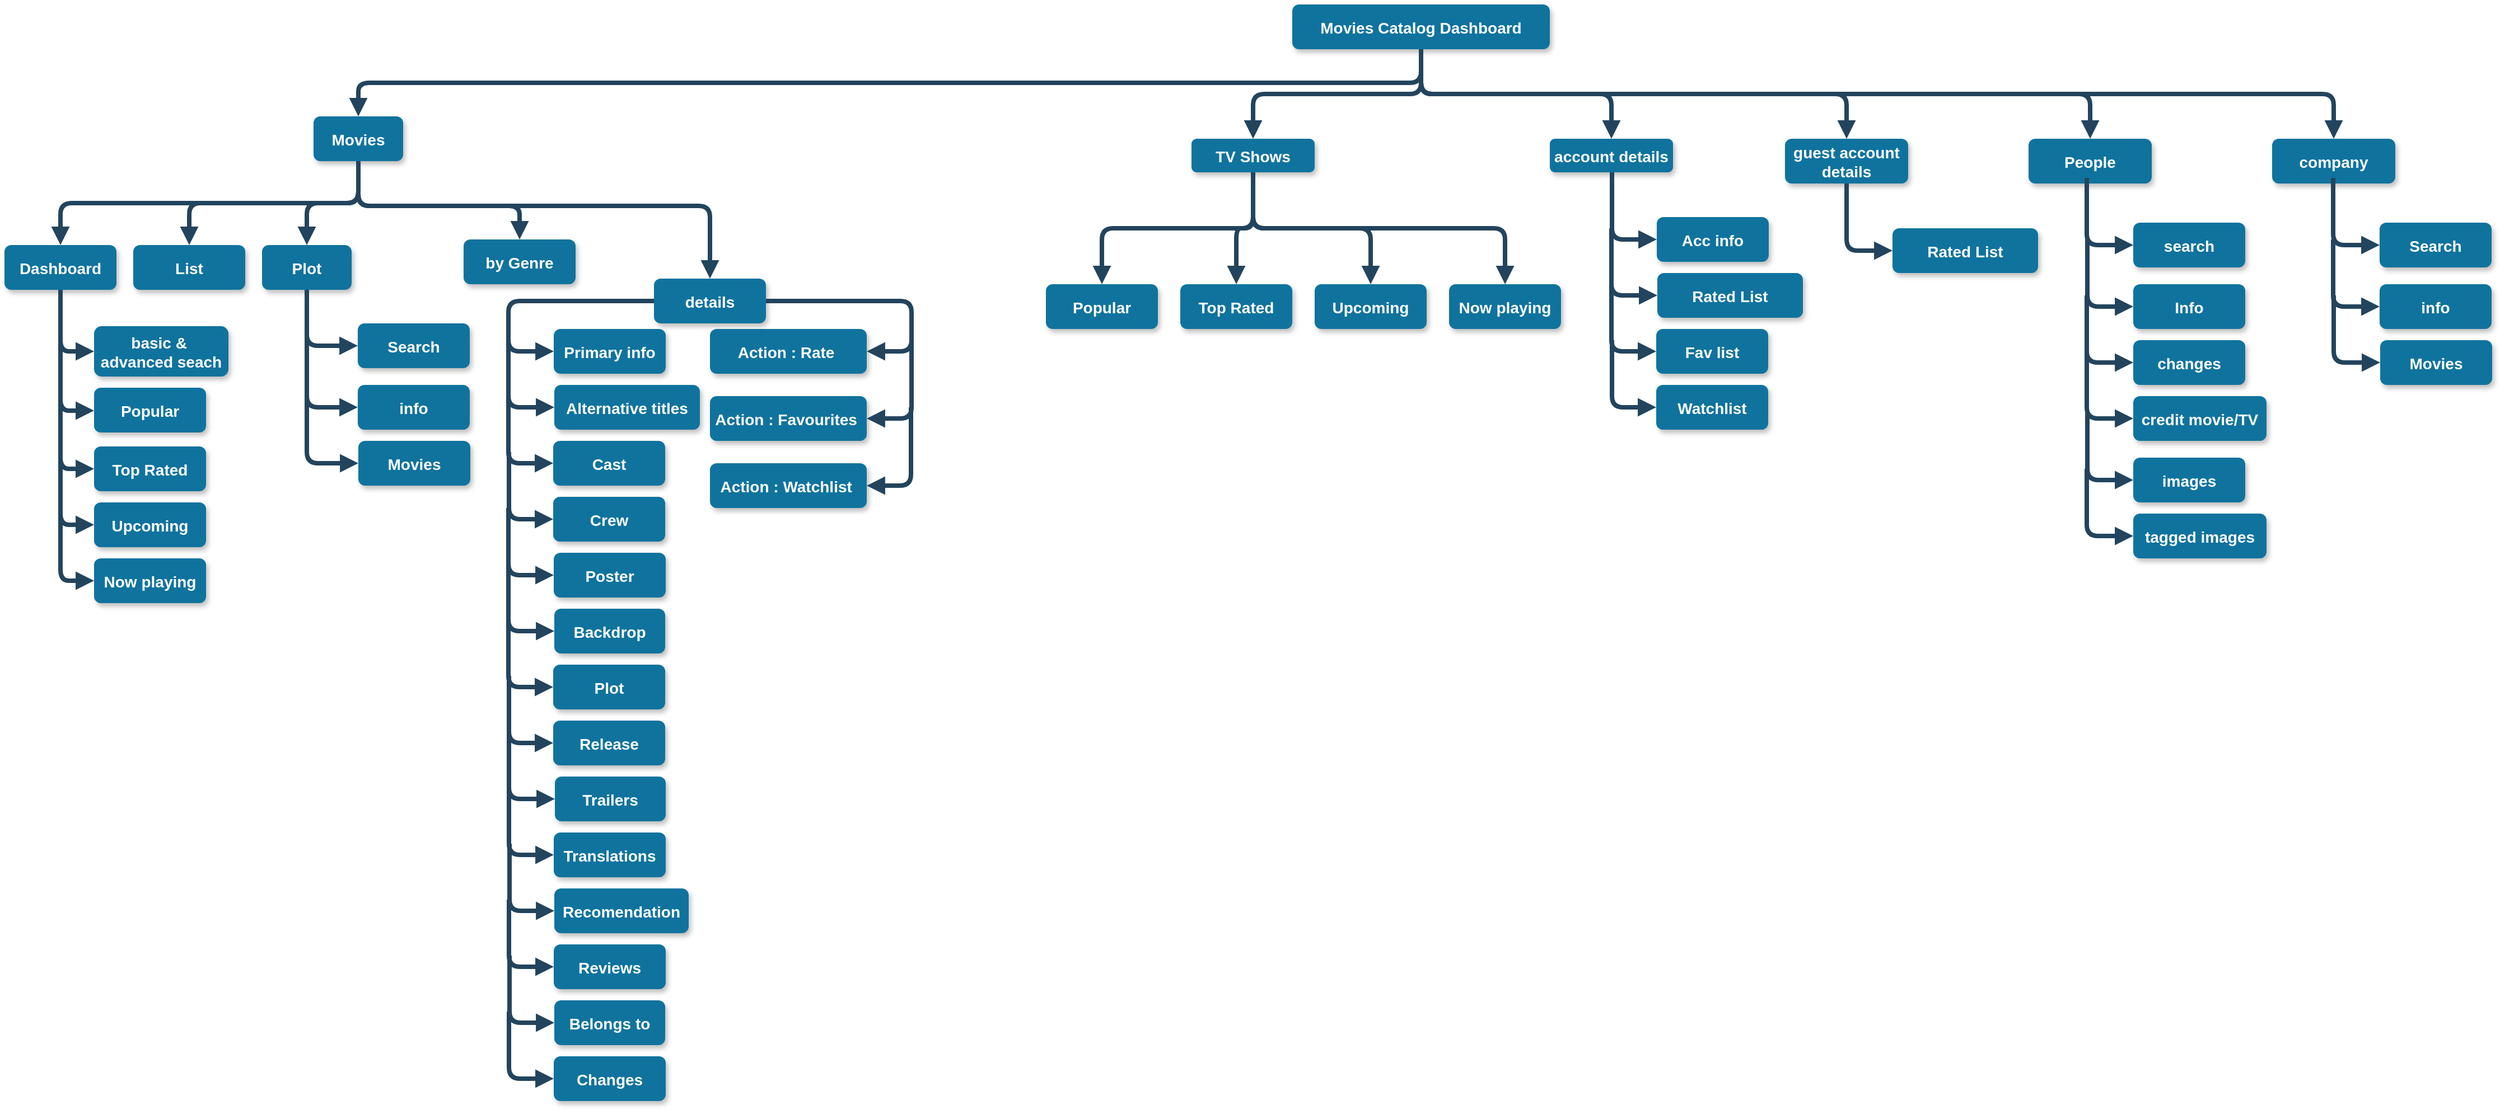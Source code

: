 <mxfile version="12.2.7" type="github" pages="2">
  <diagram name="Pages" id="97916047-d0de-89f5-080d-49f4d83e522f">
    <mxGraphModel dx="1422" dy="794" grid="1" gridSize="10" guides="1" tooltips="1" connect="1" arrows="1" fold="1" page="1" pageScale="1.5" pageWidth="1169" pageHeight="827" background="#ffffff" math="0" shadow="0">
      <root>
        <mxCell id="0"/>
        <mxCell id="1" parent="0"/>
        <mxCell id="3" value="Movies Catalog Dashboard" style="rounded=1;fillColor=#10739E;strokeColor=none;shadow=1;gradientColor=none;fontStyle=1;fontColor=#FFFFFF;fontSize=14;" parent="1" vertex="1">
          <mxGeometry x="1160" y="30" width="230" height="40" as="geometry"/>
        </mxCell>
        <mxCell id="5" value="Movies" style="rounded=1;fillColor=#10739E;strokeColor=none;shadow=1;gradientColor=none;fontStyle=1;fontColor=#FFFFFF;fontSize=14;" parent="1" vertex="1">
          <mxGeometry x="286" y="130" width="80" height="40" as="geometry"/>
        </mxCell>
        <mxCell id="6" value="TV Shows" style="rounded=1;fillColor=#10739E;strokeColor=none;shadow=1;gradientColor=none;fontStyle=1;fontColor=#FFFFFF;fontSize=14;" parent="1" vertex="1">
          <mxGeometry x="1070" y="150" width="110" height="30" as="geometry"/>
        </mxCell>
        <mxCell id="30" value="" style="edgeStyle=elbowEdgeStyle;elbow=vertical;strokeWidth=4;endArrow=block;endFill=1;fontStyle=1;strokeColor=#23445D;" parent="1" source="3" target="5" edge="1">
          <mxGeometry x="-120" y="-150" width="100" height="100" as="geometry">
            <mxPoint x="-120" y="-50" as="sourcePoint"/>
            <mxPoint x="-20" y="-150" as="targetPoint"/>
          </mxGeometry>
        </mxCell>
        <mxCell id="32" value="" style="edgeStyle=elbowEdgeStyle;elbow=vertical;strokeWidth=4;endArrow=block;endFill=1;fontStyle=1;strokeColor=#23445D;" parent="1" source="3" target="6" edge="1">
          <mxGeometry x="-120" y="-150" width="100" height="100" as="geometry">
            <mxPoint x="-120" y="-50" as="sourcePoint"/>
            <mxPoint x="-20" y="-150" as="targetPoint"/>
          </mxGeometry>
        </mxCell>
        <mxCell id="SsrRWHOmjgpbR-FZrtBy-55" value="Dashboard" style="rounded=1;fillColor=#10739E;strokeColor=none;shadow=1;gradientColor=none;fontStyle=1;fontColor=#FFFFFF;fontSize=14;" parent="1" vertex="1">
          <mxGeometry x="10" y="245" width="100" height="40" as="geometry"/>
        </mxCell>
        <mxCell id="SsrRWHOmjgpbR-FZrtBy-58" value="" style="edgeStyle=elbowEdgeStyle;elbow=vertical;strokeWidth=4;endArrow=block;endFill=1;fontStyle=1;strokeColor=#23445D;exitX=0.5;exitY=1;exitDx=0;exitDy=0;entryX=0.5;entryY=0;entryDx=0;entryDy=0;" parent="1" source="5" target="SsrRWHOmjgpbR-FZrtBy-55" edge="1">
          <mxGeometry x="-110" y="-140" width="100" height="100" as="geometry">
            <mxPoint x="640" y="100" as="sourcePoint"/>
            <mxPoint x="240" y="160" as="targetPoint"/>
          </mxGeometry>
        </mxCell>
        <mxCell id="SsrRWHOmjgpbR-FZrtBy-59" value="Popular" style="rounded=1;fillColor=#10739E;strokeColor=none;shadow=1;gradientColor=none;fontStyle=1;fontColor=#FFFFFF;fontSize=14;" parent="1" vertex="1">
          <mxGeometry x="90" y="372.5" width="100" height="40" as="geometry"/>
        </mxCell>
        <mxCell id="SsrRWHOmjgpbR-FZrtBy-60" value="Top Rated" style="rounded=1;fillColor=#10739E;strokeColor=none;shadow=1;gradientColor=none;fontStyle=1;fontColor=#FFFFFF;fontSize=14;" parent="1" vertex="1">
          <mxGeometry x="90" y="425" width="100" height="40" as="geometry"/>
        </mxCell>
        <mxCell id="SsrRWHOmjgpbR-FZrtBy-61" value="Upcoming" style="rounded=1;fillColor=#10739E;strokeColor=none;shadow=1;gradientColor=none;fontStyle=1;fontColor=#FFFFFF;fontSize=14;" parent="1" vertex="1">
          <mxGeometry x="90" y="475" width="100" height="40" as="geometry"/>
        </mxCell>
        <mxCell id="SsrRWHOmjgpbR-FZrtBy-62" value="Now playing" style="rounded=1;fillColor=#10739E;strokeColor=none;shadow=1;gradientColor=none;fontStyle=1;fontColor=#FFFFFF;fontSize=14;" parent="1" vertex="1">
          <mxGeometry x="90" y="525" width="100" height="40" as="geometry"/>
        </mxCell>
        <mxCell id="SsrRWHOmjgpbR-FZrtBy-63" value="" style="edgeStyle=elbowEdgeStyle;elbow=vertical;strokeWidth=4;endArrow=block;endFill=1;fontStyle=1;strokeColor=#23445D;exitX=0.5;exitY=1;exitDx=0;exitDy=0;" parent="1" source="SsrRWHOmjgpbR-FZrtBy-55" target="SsrRWHOmjgpbR-FZrtBy-59" edge="1">
          <mxGeometry x="-340" y="-45" width="100" height="100" as="geometry">
            <mxPoint x="60" y="285" as="sourcePoint"/>
            <mxPoint y="335" as="targetPoint"/>
            <Array as="points">
              <mxPoint x="80" y="393"/>
              <mxPoint x="60" y="495"/>
            </Array>
          </mxGeometry>
        </mxCell>
        <mxCell id="SsrRWHOmjgpbR-FZrtBy-64" value="" style="edgeStyle=elbowEdgeStyle;elbow=vertical;strokeWidth=4;endArrow=block;endFill=1;fontStyle=1;strokeColor=#23445D;entryX=0;entryY=0.5;entryDx=0;entryDy=0;exitX=0.5;exitY=1;exitDx=0;exitDy=0;" parent="1" source="SsrRWHOmjgpbR-FZrtBy-55" target="SsrRWHOmjgpbR-FZrtBy-60" edge="1">
          <mxGeometry x="-330" y="-35" width="100" height="100" as="geometry">
            <mxPoint x="190" y="295" as="sourcePoint"/>
            <mxPoint x="10" y="345" as="targetPoint"/>
            <Array as="points">
              <mxPoint x="80" y="445"/>
              <mxPoint x="70" y="545"/>
            </Array>
          </mxGeometry>
        </mxCell>
        <mxCell id="SsrRWHOmjgpbR-FZrtBy-65" value="" style="edgeStyle=elbowEdgeStyle;elbow=vertical;strokeWidth=4;endArrow=block;endFill=1;fontStyle=1;strokeColor=#23445D;exitX=0.5;exitY=1;exitDx=0;exitDy=0;entryX=0;entryY=0.5;entryDx=0;entryDy=0;" parent="1" source="SsrRWHOmjgpbR-FZrtBy-55" target="SsrRWHOmjgpbR-FZrtBy-61" edge="1">
          <mxGeometry x="-320" y="-25" width="100" height="100" as="geometry">
            <mxPoint x="180" y="285" as="sourcePoint"/>
            <mxPoint x="130" y="345" as="targetPoint"/>
            <Array as="points">
              <mxPoint x="80" y="495"/>
              <mxPoint x="70" y="595"/>
              <mxPoint x="80" y="605"/>
            </Array>
          </mxGeometry>
        </mxCell>
        <mxCell id="SsrRWHOmjgpbR-FZrtBy-66" value="" style="edgeStyle=elbowEdgeStyle;elbow=vertical;strokeWidth=4;endArrow=block;endFill=1;fontStyle=1;strokeColor=#23445D;entryX=0;entryY=0.5;entryDx=0;entryDy=0;exitX=0.5;exitY=1;exitDx=0;exitDy=0;" parent="1" source="SsrRWHOmjgpbR-FZrtBy-55" target="SsrRWHOmjgpbR-FZrtBy-62" edge="1">
          <mxGeometry x="-310" y="-15" width="100" height="100" as="geometry">
            <mxPoint x="200" y="305" as="sourcePoint"/>
            <mxPoint x="140" y="355" as="targetPoint"/>
            <Array as="points">
              <mxPoint x="70" y="545"/>
              <mxPoint x="70" y="645"/>
              <mxPoint x="60" y="655"/>
            </Array>
          </mxGeometry>
        </mxCell>
        <mxCell id="SsrRWHOmjgpbR-FZrtBy-67" value="Popular" style="rounded=1;fillColor=#10739E;strokeColor=none;shadow=1;gradientColor=none;fontStyle=1;fontColor=#FFFFFF;fontSize=14;" parent="1" vertex="1">
          <mxGeometry x="940" y="280" width="100" height="40" as="geometry"/>
        </mxCell>
        <mxCell id="SsrRWHOmjgpbR-FZrtBy-68" value="Top Rated" style="rounded=1;fillColor=#10739E;strokeColor=none;shadow=1;gradientColor=none;fontStyle=1;fontColor=#FFFFFF;fontSize=14;" parent="1" vertex="1">
          <mxGeometry x="1060" y="280" width="100" height="40" as="geometry"/>
        </mxCell>
        <mxCell id="SsrRWHOmjgpbR-FZrtBy-69" value="Upcoming" style="rounded=1;fillColor=#10739E;strokeColor=none;shadow=1;gradientColor=none;fontStyle=1;fontColor=#FFFFFF;fontSize=14;" parent="1" vertex="1">
          <mxGeometry x="1180" y="280" width="100" height="40" as="geometry"/>
        </mxCell>
        <mxCell id="SsrRWHOmjgpbR-FZrtBy-70" value="Now playing" style="rounded=1;fillColor=#10739E;strokeColor=none;shadow=1;gradientColor=none;fontStyle=1;fontColor=#FFFFFF;fontSize=14;" parent="1" vertex="1">
          <mxGeometry x="1300" y="280" width="100" height="40" as="geometry"/>
        </mxCell>
        <mxCell id="SsrRWHOmjgpbR-FZrtBy-71" value="" style="edgeStyle=elbowEdgeStyle;elbow=vertical;strokeWidth=4;endArrow=block;endFill=1;fontStyle=1;strokeColor=#23445D;entryX=0.5;entryY=0;entryDx=0;entryDy=0;exitX=0.5;exitY=1;exitDx=0;exitDy=0;" parent="1" source="6" target="SsrRWHOmjgpbR-FZrtBy-67" edge="1">
          <mxGeometry x="650" y="-120" width="100" height="100" as="geometry">
            <mxPoint x="1170" y="210" as="sourcePoint"/>
            <mxPoint x="990" y="260" as="targetPoint"/>
          </mxGeometry>
        </mxCell>
        <mxCell id="SsrRWHOmjgpbR-FZrtBy-72" value="" style="edgeStyle=elbowEdgeStyle;elbow=vertical;strokeWidth=4;endArrow=block;endFill=1;fontStyle=1;strokeColor=#23445D;entryX=0.5;entryY=0;entryDx=0;entryDy=0;exitX=0.5;exitY=1;exitDx=0;exitDy=0;" parent="1" source="6" target="SsrRWHOmjgpbR-FZrtBy-68" edge="1">
          <mxGeometry x="660" y="-110" width="100" height="100" as="geometry">
            <mxPoint x="1170" y="210" as="sourcePoint"/>
            <mxPoint x="1000" y="270" as="targetPoint"/>
          </mxGeometry>
        </mxCell>
        <mxCell id="SsrRWHOmjgpbR-FZrtBy-73" value="" style="edgeStyle=elbowEdgeStyle;elbow=vertical;strokeWidth=4;endArrow=block;endFill=1;fontStyle=1;strokeColor=#23445D;exitX=0.5;exitY=1;exitDx=0;exitDy=0;" parent="1" source="6" target="SsrRWHOmjgpbR-FZrtBy-69" edge="1">
          <mxGeometry x="670" y="-100" width="100" height="100" as="geometry">
            <mxPoint x="1170" y="210" as="sourcePoint"/>
            <mxPoint x="1120" y="270" as="targetPoint"/>
          </mxGeometry>
        </mxCell>
        <mxCell id="SsrRWHOmjgpbR-FZrtBy-74" value="" style="edgeStyle=elbowEdgeStyle;elbow=vertical;strokeWidth=4;endArrow=block;endFill=1;fontStyle=1;strokeColor=#23445D;entryX=0.5;entryY=0;entryDx=0;entryDy=0;exitX=0.5;exitY=1;exitDx=0;exitDy=0;" parent="1" source="6" target="SsrRWHOmjgpbR-FZrtBy-70" edge="1">
          <mxGeometry x="680" y="-90" width="100" height="100" as="geometry">
            <mxPoint x="1170" y="210" as="sourcePoint"/>
            <mxPoint x="1130" y="280" as="targetPoint"/>
          </mxGeometry>
        </mxCell>
        <mxCell id="SsrRWHOmjgpbR-FZrtBy-77" value="basic &amp; &#xa;advanced seach" style="rounded=1;fillColor=#10739E;strokeColor=none;shadow=1;gradientColor=none;fontStyle=1;fontColor=#FFFFFF;fontSize=14;" parent="1" vertex="1">
          <mxGeometry x="90" y="317.5" width="120" height="45" as="geometry"/>
        </mxCell>
        <mxCell id="SsrRWHOmjgpbR-FZrtBy-78" value="" style="edgeStyle=elbowEdgeStyle;elbow=vertical;strokeWidth=4;endArrow=block;endFill=1;fontStyle=1;strokeColor=#23445D;entryX=0;entryY=0.5;entryDx=0;entryDy=0;exitX=0.5;exitY=1;exitDx=0;exitDy=0;" parent="1" source="SsrRWHOmjgpbR-FZrtBy-55" target="SsrRWHOmjgpbR-FZrtBy-77" edge="1">
          <mxGeometry x="-330" y="-35" width="100" height="100" as="geometry">
            <mxPoint x="190" y="295" as="sourcePoint"/>
            <mxPoint x="10.5" y="365" as="targetPoint"/>
            <Array as="points">
              <mxPoint x="70" y="340"/>
              <mxPoint x="70" y="438"/>
            </Array>
          </mxGeometry>
        </mxCell>
        <mxCell id="SsrRWHOmjgpbR-FZrtBy-81" value="by Genre" style="rounded=1;fillColor=#10739E;strokeColor=none;shadow=1;gradientColor=none;fontStyle=1;fontColor=#FFFFFF;fontSize=14;" parent="1" vertex="1">
          <mxGeometry x="420" y="240" width="100" height="40" as="geometry"/>
        </mxCell>
        <mxCell id="SsrRWHOmjgpbR-FZrtBy-82" value="details" style="rounded=1;fillColor=#10739E;strokeColor=none;shadow=1;gradientColor=none;fontStyle=1;fontColor=#FFFFFF;fontSize=14;" parent="1" vertex="1">
          <mxGeometry x="590" y="275" width="100" height="40" as="geometry"/>
        </mxCell>
        <mxCell id="SsrRWHOmjgpbR-FZrtBy-83" value="" style="edgeStyle=elbowEdgeStyle;elbow=vertical;strokeWidth=4;endArrow=block;endFill=1;fontStyle=1;strokeColor=#23445D;entryX=0.5;entryY=0;entryDx=0;entryDy=0;exitX=0.5;exitY=1;exitDx=0;exitDy=0;" parent="1" source="5" target="SsrRWHOmjgpbR-FZrtBy-81" edge="1">
          <mxGeometry x="-100" y="-130" width="100" height="100" as="geometry">
            <mxPoint x="330" y="170" as="sourcePoint"/>
            <mxPoint x="240.5" y="250" as="targetPoint"/>
            <Array as="points">
              <mxPoint x="350" y="210"/>
            </Array>
          </mxGeometry>
        </mxCell>
        <mxCell id="SsrRWHOmjgpbR-FZrtBy-86" value="Primary info" style="rounded=1;fillColor=#10739E;strokeColor=none;shadow=1;gradientColor=none;fontStyle=1;fontColor=#FFFFFF;fontSize=14;" parent="1" vertex="1">
          <mxGeometry x="500.5" y="320" width="100" height="40" as="geometry"/>
        </mxCell>
        <mxCell id="SsrRWHOmjgpbR-FZrtBy-87" value="" style="edgeStyle=elbowEdgeStyle;elbow=vertical;strokeWidth=4;endArrow=block;endFill=1;fontStyle=1;strokeColor=#23445D;entryX=0;entryY=0.5;entryDx=0;entryDy=0;exitX=0;exitY=0.5;exitDx=0;exitDy=0;" parent="1" source="SsrRWHOmjgpbR-FZrtBy-82" target="SsrRWHOmjgpbR-FZrtBy-86" edge="1">
          <mxGeometry x="-80" y="-110" width="100" height="100" as="geometry">
            <mxPoint x="450" y="280" as="sourcePoint"/>
            <mxPoint x="470.5" y="250" as="targetPoint"/>
            <Array as="points">
              <mxPoint x="460" y="300"/>
              <mxPoint x="480" y="340"/>
            </Array>
          </mxGeometry>
        </mxCell>
        <mxCell id="SsrRWHOmjgpbR-FZrtBy-88" value="Alternative titles" style="rounded=1;fillColor=#10739E;strokeColor=none;shadow=1;gradientColor=none;fontStyle=1;fontColor=#FFFFFF;fontSize=14;" parent="1" vertex="1">
          <mxGeometry x="501" y="370" width="130" height="40" as="geometry"/>
        </mxCell>
        <mxCell id="SsrRWHOmjgpbR-FZrtBy-89" value="" style="edgeStyle=elbowEdgeStyle;elbow=vertical;strokeWidth=4;endArrow=block;endFill=1;fontStyle=1;strokeColor=#23445D;entryX=0;entryY=0.5;entryDx=0;entryDy=0;" parent="1" target="SsrRWHOmjgpbR-FZrtBy-88" edge="1">
          <mxGeometry x="-80.5" y="-60" width="100" height="100" as="geometry">
            <mxPoint x="460" y="330" as="sourcePoint"/>
            <mxPoint x="470" y="300" as="targetPoint"/>
            <Array as="points">
              <mxPoint x="479.5" y="390"/>
            </Array>
          </mxGeometry>
        </mxCell>
        <mxCell id="SsrRWHOmjgpbR-FZrtBy-90" value="Cast" style="rounded=1;fillColor=#10739E;strokeColor=none;shadow=1;gradientColor=none;fontStyle=1;fontColor=#FFFFFF;fontSize=14;" parent="1" vertex="1">
          <mxGeometry x="500" y="420" width="100" height="40" as="geometry"/>
        </mxCell>
        <mxCell id="SsrRWHOmjgpbR-FZrtBy-91" value="" style="edgeStyle=elbowEdgeStyle;elbow=vertical;strokeWidth=4;endArrow=block;endFill=1;fontStyle=1;strokeColor=#23445D;entryX=0;entryY=0.5;entryDx=0;entryDy=0;exitX=0.5;exitY=1;exitDx=0;exitDy=0;" parent="1" target="SsrRWHOmjgpbR-FZrtBy-90" edge="1">
          <mxGeometry x="-80.5" y="-10" width="100" height="100" as="geometry">
            <mxPoint x="460" y="380" as="sourcePoint"/>
            <mxPoint x="470" y="350" as="targetPoint"/>
            <Array as="points">
              <mxPoint x="479.5" y="440"/>
            </Array>
          </mxGeometry>
        </mxCell>
        <mxCell id="SsrRWHOmjgpbR-FZrtBy-92" value="Crew" style="rounded=1;fillColor=#10739E;strokeColor=none;shadow=1;gradientColor=none;fontStyle=1;fontColor=#FFFFFF;fontSize=14;" parent="1" vertex="1">
          <mxGeometry x="500" y="470" width="100" height="40" as="geometry"/>
        </mxCell>
        <mxCell id="SsrRWHOmjgpbR-FZrtBy-93" value="" style="edgeStyle=elbowEdgeStyle;elbow=vertical;strokeWidth=4;endArrow=block;endFill=1;fontStyle=1;strokeColor=#23445D;entryX=0;entryY=0.5;entryDx=0;entryDy=0;exitX=0.5;exitY=1;exitDx=0;exitDy=0;" parent="1" target="SsrRWHOmjgpbR-FZrtBy-92" edge="1">
          <mxGeometry x="-80" y="40" width="100" height="100" as="geometry">
            <mxPoint x="460.5" y="430" as="sourcePoint"/>
            <mxPoint x="510" y="490" as="targetPoint"/>
            <Array as="points">
              <mxPoint x="480" y="490"/>
            </Array>
          </mxGeometry>
        </mxCell>
        <mxCell id="SsrRWHOmjgpbR-FZrtBy-96" value="Poster" style="rounded=1;fillColor=#10739E;strokeColor=none;shadow=1;gradientColor=none;fontStyle=1;fontColor=#FFFFFF;fontSize=14;" parent="1" vertex="1">
          <mxGeometry x="500.5" y="520" width="100" height="40" as="geometry"/>
        </mxCell>
        <mxCell id="SsrRWHOmjgpbR-FZrtBy-97" value="Backdrop" style="rounded=1;fillColor=#10739E;strokeColor=none;shadow=1;gradientColor=none;fontStyle=1;fontColor=#FFFFFF;fontSize=14;" parent="1" vertex="1">
          <mxGeometry x="501" y="570" width="99" height="40" as="geometry"/>
        </mxCell>
        <mxCell id="SsrRWHOmjgpbR-FZrtBy-98" value="" style="edgeStyle=elbowEdgeStyle;elbow=vertical;strokeWidth=4;endArrow=block;endFill=1;fontStyle=1;strokeColor=#23445D;entryX=0;entryY=0.5;entryDx=0;entryDy=0;exitX=0.5;exitY=1;exitDx=0;exitDy=0;" parent="1" target="SsrRWHOmjgpbR-FZrtBy-97" edge="1">
          <mxGeometry x="-80.5" y="140" width="100" height="100" as="geometry">
            <mxPoint x="460" y="530" as="sourcePoint"/>
            <mxPoint x="470" y="500" as="targetPoint"/>
            <Array as="points">
              <mxPoint x="479.5" y="590"/>
            </Array>
          </mxGeometry>
        </mxCell>
        <mxCell id="SsrRWHOmjgpbR-FZrtBy-99" value="Plot" style="rounded=1;fillColor=#10739E;strokeColor=none;shadow=1;gradientColor=none;fontStyle=1;fontColor=#FFFFFF;fontSize=14;" parent="1" vertex="1">
          <mxGeometry x="500" y="620" width="100" height="40" as="geometry"/>
        </mxCell>
        <mxCell id="SsrRWHOmjgpbR-FZrtBy-100" value="" style="edgeStyle=elbowEdgeStyle;elbow=vertical;strokeWidth=4;endArrow=block;endFill=1;fontStyle=1;strokeColor=#23445D;entryX=0;entryY=0.5;entryDx=0;entryDy=0;exitX=0.5;exitY=1;exitDx=0;exitDy=0;" parent="1" target="SsrRWHOmjgpbR-FZrtBy-99" edge="1">
          <mxGeometry x="-80.5" y="190" width="100" height="100" as="geometry">
            <mxPoint x="460" y="580" as="sourcePoint"/>
            <mxPoint x="470" y="550" as="targetPoint"/>
            <Array as="points">
              <mxPoint x="479.5" y="640"/>
            </Array>
          </mxGeometry>
        </mxCell>
        <mxCell id="SsrRWHOmjgpbR-FZrtBy-101" value="Release" style="rounded=1;fillColor=#10739E;strokeColor=none;shadow=1;gradientColor=none;fontStyle=1;fontColor=#FFFFFF;fontSize=14;" parent="1" vertex="1">
          <mxGeometry x="500" y="670" width="100" height="40" as="geometry"/>
        </mxCell>
        <mxCell id="SsrRWHOmjgpbR-FZrtBy-102" value="" style="edgeStyle=elbowEdgeStyle;elbow=vertical;strokeWidth=4;endArrow=block;endFill=1;fontStyle=1;strokeColor=#23445D;entryX=0;entryY=0.5;entryDx=0;entryDy=0;exitX=0.5;exitY=1;exitDx=0;exitDy=0;" parent="1" target="SsrRWHOmjgpbR-FZrtBy-101" edge="1">
          <mxGeometry x="-80" y="240" width="100" height="100" as="geometry">
            <mxPoint x="460.5" y="630" as="sourcePoint"/>
            <mxPoint x="510" y="690" as="targetPoint"/>
            <Array as="points">
              <mxPoint x="480" y="690"/>
            </Array>
          </mxGeometry>
        </mxCell>
        <mxCell id="SsrRWHOmjgpbR-FZrtBy-103" value="" style="edgeStyle=elbowEdgeStyle;elbow=vertical;strokeWidth=4;endArrow=block;endFill=1;fontStyle=1;strokeColor=#23445D;entryX=0;entryY=0.5;entryDx=0;entryDy=0;" parent="1" target="SsrRWHOmjgpbR-FZrtBy-96" edge="1">
          <mxGeometry x="-70.5" y="150" width="100" height="100" as="geometry">
            <mxPoint x="460" y="480" as="sourcePoint"/>
            <mxPoint x="511.5" y="600" as="targetPoint"/>
            <Array as="points">
              <mxPoint x="470" y="540"/>
              <mxPoint x="489.5" y="600"/>
            </Array>
          </mxGeometry>
        </mxCell>
        <mxCell id="SsrRWHOmjgpbR-FZrtBy-104" value="Trailers" style="rounded=1;fillColor=#10739E;strokeColor=none;shadow=1;gradientColor=none;fontStyle=1;fontColor=#FFFFFF;fontSize=14;" parent="1" vertex="1">
          <mxGeometry x="501.5" y="720" width="99" height="40" as="geometry"/>
        </mxCell>
        <mxCell id="SsrRWHOmjgpbR-FZrtBy-105" value="" style="edgeStyle=elbowEdgeStyle;elbow=vertical;strokeWidth=4;endArrow=block;endFill=1;fontStyle=1;strokeColor=#23445D;entryX=0;entryY=0.5;entryDx=0;entryDy=0;exitX=0.5;exitY=1;exitDx=0;exitDy=0;" parent="1" target="SsrRWHOmjgpbR-FZrtBy-104" edge="1">
          <mxGeometry x="-80" y="290" width="100" height="100" as="geometry">
            <mxPoint x="460.5" y="680" as="sourcePoint"/>
            <mxPoint x="470.5" y="650" as="targetPoint"/>
            <Array as="points">
              <mxPoint x="480" y="740"/>
            </Array>
          </mxGeometry>
        </mxCell>
        <mxCell id="SsrRWHOmjgpbR-FZrtBy-106" value="Translations" style="rounded=1;fillColor=#10739E;strokeColor=none;shadow=1;gradientColor=none;fontStyle=1;fontColor=#FFFFFF;fontSize=14;" parent="1" vertex="1">
          <mxGeometry x="500.5" y="770" width="100" height="40" as="geometry"/>
        </mxCell>
        <mxCell id="SsrRWHOmjgpbR-FZrtBy-107" value="" style="edgeStyle=elbowEdgeStyle;elbow=vertical;strokeWidth=4;endArrow=block;endFill=1;fontStyle=1;strokeColor=#23445D;entryX=0;entryY=0.5;entryDx=0;entryDy=0;exitX=0.5;exitY=1;exitDx=0;exitDy=0;" parent="1" target="SsrRWHOmjgpbR-FZrtBy-106" edge="1">
          <mxGeometry x="-80" y="340" width="100" height="100" as="geometry">
            <mxPoint x="460.5" y="730" as="sourcePoint"/>
            <mxPoint x="470.5" y="700" as="targetPoint"/>
            <Array as="points">
              <mxPoint x="480" y="790"/>
            </Array>
          </mxGeometry>
        </mxCell>
        <mxCell id="SsrRWHOmjgpbR-FZrtBy-108" value="Recomendation" style="rounded=1;fillColor=#10739E;strokeColor=none;shadow=1;gradientColor=none;fontStyle=1;fontColor=#FFFFFF;fontSize=14;" parent="1" vertex="1">
          <mxGeometry x="501" y="820" width="120" height="40" as="geometry"/>
        </mxCell>
        <mxCell id="SsrRWHOmjgpbR-FZrtBy-109" value="" style="edgeStyle=elbowEdgeStyle;elbow=vertical;strokeWidth=4;endArrow=block;endFill=1;fontStyle=1;strokeColor=#23445D;entryX=0;entryY=0.5;entryDx=0;entryDy=0;exitX=0.5;exitY=1;exitDx=0;exitDy=0;" parent="1" target="SsrRWHOmjgpbR-FZrtBy-108" edge="1">
          <mxGeometry x="-79.5" y="390" width="100" height="100" as="geometry">
            <mxPoint x="461" y="780" as="sourcePoint"/>
            <mxPoint x="510.5" y="840" as="targetPoint"/>
            <Array as="points">
              <mxPoint x="480.5" y="840"/>
            </Array>
          </mxGeometry>
        </mxCell>
        <mxCell id="SsrRWHOmjgpbR-FZrtBy-110" value="Reviews" style="rounded=1;fillColor=#10739E;strokeColor=none;shadow=1;gradientColor=none;fontStyle=1;fontColor=#FFFFFF;fontSize=14;" parent="1" vertex="1">
          <mxGeometry x="500.5" y="870" width="100" height="40" as="geometry"/>
        </mxCell>
        <mxCell id="SsrRWHOmjgpbR-FZrtBy-111" value="" style="edgeStyle=elbowEdgeStyle;elbow=vertical;strokeWidth=4;endArrow=block;endFill=1;fontStyle=1;strokeColor=#23445D;entryX=0;entryY=0.5;entryDx=0;entryDy=0;exitX=0.5;exitY=1;exitDx=0;exitDy=0;" parent="1" target="SsrRWHOmjgpbR-FZrtBy-110" edge="1">
          <mxGeometry x="-80" y="440" width="100" height="100" as="geometry">
            <mxPoint x="460.5" y="830" as="sourcePoint"/>
            <mxPoint x="470.5" y="800" as="targetPoint"/>
            <Array as="points">
              <mxPoint x="480" y="890"/>
            </Array>
          </mxGeometry>
        </mxCell>
        <mxCell id="SsrRWHOmjgpbR-FZrtBy-112" value="Belongs to" style="rounded=1;fillColor=#10739E;strokeColor=none;shadow=1;gradientColor=none;fontStyle=1;fontColor=#FFFFFF;fontSize=14;" parent="1" vertex="1">
          <mxGeometry x="501" y="920" width="99" height="40" as="geometry"/>
        </mxCell>
        <mxCell id="SsrRWHOmjgpbR-FZrtBy-113" value="" style="edgeStyle=elbowEdgeStyle;elbow=vertical;strokeWidth=4;endArrow=block;endFill=1;fontStyle=1;strokeColor=#23445D;entryX=0;entryY=0.5;entryDx=0;entryDy=0;exitX=0.5;exitY=1;exitDx=0;exitDy=0;" parent="1" target="SsrRWHOmjgpbR-FZrtBy-112" edge="1">
          <mxGeometry x="-79.5" y="490" width="100" height="100" as="geometry">
            <mxPoint x="461" y="880" as="sourcePoint"/>
            <mxPoint x="510.5" y="940" as="targetPoint"/>
            <Array as="points">
              <mxPoint x="480.5" y="940"/>
            </Array>
          </mxGeometry>
        </mxCell>
        <mxCell id="SsrRWHOmjgpbR-FZrtBy-114" value="Changes" style="rounded=1;fillColor=#10739E;strokeColor=none;shadow=1;gradientColor=none;fontStyle=1;fontColor=#FFFFFF;fontSize=14;" parent="1" vertex="1">
          <mxGeometry x="500.5" y="970" width="100" height="40" as="geometry"/>
        </mxCell>
        <mxCell id="SsrRWHOmjgpbR-FZrtBy-115" value="" style="edgeStyle=elbowEdgeStyle;elbow=vertical;strokeWidth=4;endArrow=block;endFill=1;fontStyle=1;strokeColor=#23445D;entryX=0;entryY=0.5;entryDx=0;entryDy=0;exitX=0.5;exitY=1;exitDx=0;exitDy=0;" parent="1" target="SsrRWHOmjgpbR-FZrtBy-114" edge="1">
          <mxGeometry x="-80" y="540" width="100" height="100" as="geometry">
            <mxPoint x="460.5" y="930" as="sourcePoint"/>
            <mxPoint x="470.5" y="900" as="targetPoint"/>
            <Array as="points">
              <mxPoint x="480" y="990"/>
            </Array>
          </mxGeometry>
        </mxCell>
        <mxCell id="SsrRWHOmjgpbR-FZrtBy-118" value="Action : Rate " style="rounded=1;fillColor=#10739E;strokeColor=none;shadow=1;gradientColor=none;fontStyle=1;fontColor=#FFFFFF;fontSize=14;" parent="1" vertex="1">
          <mxGeometry x="640" y="320" width="140" height="40" as="geometry"/>
        </mxCell>
        <mxCell id="SsrRWHOmjgpbR-FZrtBy-119" value="" style="edgeStyle=elbowEdgeStyle;elbow=vertical;strokeWidth=4;endArrow=block;endFill=1;fontStyle=1;strokeColor=#23445D;entryX=1;entryY=0.5;entryDx=0;entryDy=0;exitX=1;exitY=0.5;exitDx=0;exitDy=0;" parent="1" source="SsrRWHOmjgpbR-FZrtBy-82" target="SsrRWHOmjgpbR-FZrtBy-118" edge="1">
          <mxGeometry x="-70" y="-100" width="100" height="100" as="geometry">
            <mxPoint x="470.5" y="290" as="sourcePoint"/>
            <mxPoint x="510.5" y="350" as="targetPoint"/>
            <Array as="points">
              <mxPoint x="820" y="310"/>
              <mxPoint x="780" y="350"/>
              <mxPoint x="760" y="320"/>
              <mxPoint x="630" y="300"/>
              <mxPoint x="570" y="290"/>
              <mxPoint x="770" y="310"/>
              <mxPoint x="620" y="300"/>
              <mxPoint x="490" y="350"/>
            </Array>
          </mxGeometry>
        </mxCell>
        <mxCell id="SsrRWHOmjgpbR-FZrtBy-120" value="Action : Favourites " style="rounded=1;fillColor=#10739E;strokeColor=none;shadow=1;gradientColor=none;fontStyle=1;fontColor=#FFFFFF;fontSize=14;" parent="1" vertex="1">
          <mxGeometry x="640" y="380" width="140" height="40" as="geometry"/>
        </mxCell>
        <mxCell id="SsrRWHOmjgpbR-FZrtBy-121" value="Action : Watchlist " style="rounded=1;fillColor=#10739E;strokeColor=none;shadow=1;gradientColor=none;fontStyle=1;fontColor=#FFFFFF;fontSize=14;" parent="1" vertex="1">
          <mxGeometry x="640" y="440" width="140" height="40" as="geometry"/>
        </mxCell>
        <mxCell id="SsrRWHOmjgpbR-FZrtBy-122" value="" style="edgeStyle=elbowEdgeStyle;elbow=vertical;strokeWidth=4;endArrow=block;endFill=1;fontStyle=1;strokeColor=#23445D;entryX=1;entryY=0.5;entryDx=0;entryDy=0;exitX=0.5;exitY=1;exitDx=0;exitDy=0;" parent="1" target="SsrRWHOmjgpbR-FZrtBy-120" edge="1">
          <mxGeometry x="279.5" y="-60" width="100" height="100" as="geometry">
            <mxPoint x="820" y="330" as="sourcePoint"/>
            <mxPoint x="860" y="390" as="targetPoint"/>
            <Array as="points">
              <mxPoint x="820" y="400"/>
              <mxPoint x="839.5" y="390"/>
            </Array>
          </mxGeometry>
        </mxCell>
        <mxCell id="SsrRWHOmjgpbR-FZrtBy-123" value="" style="edgeStyle=elbowEdgeStyle;elbow=vertical;strokeWidth=4;endArrow=block;endFill=1;fontStyle=1;strokeColor=#23445D;entryX=1;entryY=0.5;entryDx=0;entryDy=0;exitX=0.5;exitY=1;exitDx=0;exitDy=0;" parent="1" edge="1">
          <mxGeometry x="279" width="100" height="100" as="geometry">
            <mxPoint x="819.5" y="390" as="sourcePoint"/>
            <mxPoint x="780" y="460" as="targetPoint"/>
            <Array as="points">
              <mxPoint x="819.5" y="460"/>
              <mxPoint x="839" y="450"/>
            </Array>
          </mxGeometry>
        </mxCell>
        <mxCell id="SsrRWHOmjgpbR-FZrtBy-124" value="account details" style="rounded=1;fillColor=#10739E;strokeColor=none;shadow=1;gradientColor=none;fontStyle=1;fontColor=#FFFFFF;fontSize=14;" parent="1" vertex="1">
          <mxGeometry x="1390" y="150" width="110" height="30" as="geometry"/>
        </mxCell>
        <mxCell id="SsrRWHOmjgpbR-FZrtBy-125" value="" style="edgeStyle=elbowEdgeStyle;elbow=vertical;strokeWidth=4;endArrow=block;endFill=1;fontStyle=1;strokeColor=#23445D;entryX=0.5;entryY=0;entryDx=0;entryDy=0;exitX=0.5;exitY=1;exitDx=0;exitDy=0;" parent="1" source="3" target="SsrRWHOmjgpbR-FZrtBy-124" edge="1">
          <mxGeometry x="-110" y="-140" width="100" height="100" as="geometry">
            <mxPoint x="645" y="80" as="sourcePoint"/>
            <mxPoint x="1135" y="160" as="targetPoint"/>
          </mxGeometry>
        </mxCell>
        <mxCell id="SsrRWHOmjgpbR-FZrtBy-126" value="guest account &#xa;details" style="rounded=1;fillColor=#10739E;strokeColor=none;shadow=1;gradientColor=none;fontStyle=1;fontColor=#FFFFFF;fontSize=14;" parent="1" vertex="1">
          <mxGeometry x="1600" y="150" width="110" height="40" as="geometry"/>
        </mxCell>
        <mxCell id="SsrRWHOmjgpbR-FZrtBy-127" value="" style="edgeStyle=elbowEdgeStyle;elbow=vertical;strokeWidth=4;endArrow=block;endFill=1;fontStyle=1;strokeColor=#23445D;entryX=0.5;entryY=0;entryDx=0;entryDy=0;exitX=0.5;exitY=1;exitDx=0;exitDy=0;" parent="1" source="3" target="SsrRWHOmjgpbR-FZrtBy-126" edge="1">
          <mxGeometry x="34.5" y="-140" width="100" height="100" as="geometry">
            <mxPoint x="780" y="70" as="sourcePoint"/>
            <mxPoint x="1279.5" y="160" as="targetPoint"/>
          </mxGeometry>
        </mxCell>
        <mxCell id="SsrRWHOmjgpbR-FZrtBy-128" value="Acc info" style="rounded=1;fillColor=#10739E;strokeColor=none;shadow=1;gradientColor=none;fontStyle=1;fontColor=#FFFFFF;fontSize=14;" parent="1" vertex="1">
          <mxGeometry x="1485.5" y="220" width="100" height="40" as="geometry"/>
        </mxCell>
        <mxCell id="SsrRWHOmjgpbR-FZrtBy-129" value="" style="edgeStyle=elbowEdgeStyle;elbow=vertical;strokeWidth=4;endArrow=block;endFill=1;fontStyle=1;strokeColor=#23445D;entryX=0;entryY=0.5;entryDx=0;entryDy=0;exitX=0.5;exitY=1;exitDx=0;exitDy=0;" parent="1" target="SsrRWHOmjgpbR-FZrtBy-128" edge="1">
          <mxGeometry x="905" y="-210" width="100" height="100" as="geometry">
            <mxPoint x="1445.5" y="180" as="sourcePoint"/>
            <mxPoint x="1455.5" y="150" as="targetPoint"/>
            <Array as="points">
              <mxPoint x="1465" y="240"/>
            </Array>
          </mxGeometry>
        </mxCell>
        <mxCell id="SsrRWHOmjgpbR-FZrtBy-130" value="Rated List" style="rounded=1;fillColor=#10739E;strokeColor=none;shadow=1;gradientColor=none;fontStyle=1;fontColor=#FFFFFF;fontSize=14;" parent="1" vertex="1">
          <mxGeometry x="1486" y="270" width="130" height="40" as="geometry"/>
        </mxCell>
        <mxCell id="SsrRWHOmjgpbR-FZrtBy-131" value="" style="edgeStyle=elbowEdgeStyle;elbow=vertical;strokeWidth=4;endArrow=block;endFill=1;fontStyle=1;strokeColor=#23445D;entryX=0;entryY=0.5;entryDx=0;entryDy=0;exitX=0.5;exitY=1;exitDx=0;exitDy=0;" parent="1" target="SsrRWHOmjgpbR-FZrtBy-130" edge="1">
          <mxGeometry x="904.5" y="-160" width="100" height="100" as="geometry">
            <mxPoint x="1445" y="230" as="sourcePoint"/>
            <mxPoint x="1455" y="200" as="targetPoint"/>
            <Array as="points">
              <mxPoint x="1464.5" y="290"/>
            </Array>
          </mxGeometry>
        </mxCell>
        <mxCell id="SsrRWHOmjgpbR-FZrtBy-132" value="Fav list" style="rounded=1;fillColor=#10739E;strokeColor=none;shadow=1;gradientColor=none;fontStyle=1;fontColor=#FFFFFF;fontSize=14;" parent="1" vertex="1">
          <mxGeometry x="1485" y="320" width="100" height="40" as="geometry"/>
        </mxCell>
        <mxCell id="SsrRWHOmjgpbR-FZrtBy-133" value="" style="edgeStyle=elbowEdgeStyle;elbow=vertical;strokeWidth=4;endArrow=block;endFill=1;fontStyle=1;strokeColor=#23445D;entryX=0;entryY=0.5;entryDx=0;entryDy=0;exitX=0.5;exitY=1;exitDx=0;exitDy=0;" parent="1" target="SsrRWHOmjgpbR-FZrtBy-132" edge="1">
          <mxGeometry x="904.5" y="-110" width="100" height="100" as="geometry">
            <mxPoint x="1445" y="280" as="sourcePoint"/>
            <mxPoint x="1455" y="250" as="targetPoint"/>
            <Array as="points">
              <mxPoint x="1464.5" y="340"/>
            </Array>
          </mxGeometry>
        </mxCell>
        <mxCell id="SsrRWHOmjgpbR-FZrtBy-134" value="Watchlist" style="rounded=1;fillColor=#10739E;strokeColor=none;shadow=1;gradientColor=none;fontStyle=1;fontColor=#FFFFFF;fontSize=14;" parent="1" vertex="1">
          <mxGeometry x="1485" y="370" width="100" height="40" as="geometry"/>
        </mxCell>
        <mxCell id="SsrRWHOmjgpbR-FZrtBy-135" value="" style="edgeStyle=elbowEdgeStyle;elbow=vertical;strokeWidth=4;endArrow=block;endFill=1;fontStyle=1;strokeColor=#23445D;entryX=0;entryY=0.5;entryDx=0;entryDy=0;exitX=0.5;exitY=1;exitDx=0;exitDy=0;" parent="1" target="SsrRWHOmjgpbR-FZrtBy-134" edge="1">
          <mxGeometry x="905" y="-60" width="100" height="100" as="geometry">
            <mxPoint x="1445.5" y="330" as="sourcePoint"/>
            <mxPoint x="1495" y="390" as="targetPoint"/>
            <Array as="points">
              <mxPoint x="1465" y="390"/>
            </Array>
          </mxGeometry>
        </mxCell>
        <mxCell id="SsrRWHOmjgpbR-FZrtBy-136" value="Rated List" style="rounded=1;fillColor=#10739E;strokeColor=none;shadow=1;gradientColor=none;fontStyle=1;fontColor=#FFFFFF;fontSize=14;" parent="1" vertex="1">
          <mxGeometry x="1696" y="230" width="130" height="40" as="geometry"/>
        </mxCell>
        <mxCell id="SsrRWHOmjgpbR-FZrtBy-137" value="" style="edgeStyle=elbowEdgeStyle;elbow=vertical;strokeWidth=4;endArrow=block;endFill=1;fontStyle=1;strokeColor=#23445D;entryX=0;entryY=0.5;entryDx=0;entryDy=0;exitX=0.5;exitY=1;exitDx=0;exitDy=0;" parent="1" target="SsrRWHOmjgpbR-FZrtBy-136" edge="1">
          <mxGeometry x="1114.5" y="-200" width="100" height="100" as="geometry">
            <mxPoint x="1655" y="190" as="sourcePoint"/>
            <mxPoint x="1665" y="160" as="targetPoint"/>
            <Array as="points">
              <mxPoint x="1674.5" y="250"/>
            </Array>
          </mxGeometry>
        </mxCell>
        <mxCell id="SsrRWHOmjgpbR-FZrtBy-138" value="People" style="rounded=1;fillColor=#10739E;strokeColor=none;shadow=1;gradientColor=none;fontStyle=1;fontColor=#FFFFFF;fontSize=14;" parent="1" vertex="1">
          <mxGeometry x="1817.5" y="150" width="110" height="40" as="geometry"/>
        </mxCell>
        <mxCell id="SsrRWHOmjgpbR-FZrtBy-139" value="" style="edgeStyle=elbowEdgeStyle;elbow=vertical;strokeWidth=4;endArrow=block;endFill=1;fontStyle=1;strokeColor=#23445D;entryX=0.5;entryY=0;entryDx=0;entryDy=0;exitX=0.5;exitY=1;exitDx=0;exitDy=0;" parent="1" source="3" target="SsrRWHOmjgpbR-FZrtBy-138" edge="1">
          <mxGeometry x="249" y="-145" width="100" height="100" as="geometry">
            <mxPoint x="850" y="65" as="sourcePoint"/>
            <mxPoint x="1494" y="155" as="targetPoint"/>
          </mxGeometry>
        </mxCell>
        <mxCell id="SsrRWHOmjgpbR-FZrtBy-140" value="search" style="rounded=1;fillColor=#10739E;strokeColor=none;shadow=1;gradientColor=none;fontStyle=1;fontColor=#FFFFFF;fontSize=14;" parent="1" vertex="1">
          <mxGeometry x="1911" y="225" width="100" height="40" as="geometry"/>
        </mxCell>
        <mxCell id="SsrRWHOmjgpbR-FZrtBy-141" value="" style="edgeStyle=elbowEdgeStyle;elbow=vertical;strokeWidth=4;endArrow=block;endFill=1;fontStyle=1;strokeColor=#23445D;entryX=0;entryY=0.5;entryDx=0;entryDy=0;exitX=0.5;exitY=1;exitDx=0;exitDy=0;" parent="1" target="SsrRWHOmjgpbR-FZrtBy-140" edge="1">
          <mxGeometry x="1329" y="-205" width="100" height="100" as="geometry">
            <mxPoint x="1869.5" y="185" as="sourcePoint"/>
            <mxPoint x="1879.5" y="155" as="targetPoint"/>
            <Array as="points">
              <mxPoint x="1889" y="245"/>
            </Array>
          </mxGeometry>
        </mxCell>
        <mxCell id="SsrRWHOmjgpbR-FZrtBy-142" value="company" style="rounded=1;fillColor=#10739E;strokeColor=none;shadow=1;gradientColor=none;fontStyle=1;fontColor=#FFFFFF;fontSize=14;" parent="1" vertex="1">
          <mxGeometry x="2035" y="150" width="110" height="40" as="geometry"/>
        </mxCell>
        <mxCell id="SsrRWHOmjgpbR-FZrtBy-143" value="" style="edgeStyle=elbowEdgeStyle;elbow=vertical;strokeWidth=4;endArrow=block;endFill=1;fontStyle=1;strokeColor=#23445D;entryX=0.5;entryY=0;entryDx=0;entryDy=0;exitX=0.5;exitY=1;exitDx=0;exitDy=0;" parent="1" source="3" target="SsrRWHOmjgpbR-FZrtBy-142" edge="1">
          <mxGeometry x="469" y="-145" width="100" height="100" as="geometry">
            <mxPoint x="1070" y="65" as="sourcePoint"/>
            <mxPoint x="1714" y="155" as="targetPoint"/>
          </mxGeometry>
        </mxCell>
        <mxCell id="SsrRWHOmjgpbR-FZrtBy-144" value="Search" style="rounded=1;fillColor=#10739E;strokeColor=none;shadow=1;gradientColor=none;fontStyle=1;fontColor=#FFFFFF;fontSize=14;" parent="1" vertex="1">
          <mxGeometry x="2131" y="225" width="100" height="40" as="geometry"/>
        </mxCell>
        <mxCell id="SsrRWHOmjgpbR-FZrtBy-145" value="" style="edgeStyle=elbowEdgeStyle;elbow=vertical;strokeWidth=4;endArrow=block;endFill=1;fontStyle=1;strokeColor=#23445D;entryX=0;entryY=0.5;entryDx=0;entryDy=0;exitX=0.5;exitY=1;exitDx=0;exitDy=0;" parent="1" target="SsrRWHOmjgpbR-FZrtBy-144" edge="1">
          <mxGeometry x="1549" y="-205" width="100" height="100" as="geometry">
            <mxPoint x="2089.5" y="185" as="sourcePoint"/>
            <mxPoint x="2099.5" y="155" as="targetPoint"/>
            <Array as="points">
              <mxPoint x="2109" y="245"/>
            </Array>
          </mxGeometry>
        </mxCell>
        <mxCell id="SsrRWHOmjgpbR-FZrtBy-146" value="Info" style="rounded=1;fillColor=#10739E;strokeColor=none;shadow=1;gradientColor=none;fontStyle=1;fontColor=#FFFFFF;fontSize=14;" parent="1" vertex="1">
          <mxGeometry x="1911" y="280" width="100" height="40" as="geometry"/>
        </mxCell>
        <mxCell id="SsrRWHOmjgpbR-FZrtBy-147" value="" style="edgeStyle=elbowEdgeStyle;elbow=vertical;strokeWidth=4;endArrow=block;endFill=1;fontStyle=1;strokeColor=#23445D;entryX=0;entryY=0.5;entryDx=0;entryDy=0;" parent="1" target="SsrRWHOmjgpbR-FZrtBy-146" edge="1">
          <mxGeometry x="1329" y="-150" width="100" height="100" as="geometry">
            <mxPoint x="1870" y="240" as="sourcePoint"/>
            <mxPoint x="1879.5" y="210" as="targetPoint"/>
            <Array as="points">
              <mxPoint x="1889" y="300"/>
            </Array>
          </mxGeometry>
        </mxCell>
        <mxCell id="SsrRWHOmjgpbR-FZrtBy-148" value="changes" style="rounded=1;fillColor=#10739E;strokeColor=none;shadow=1;gradientColor=none;fontStyle=1;fontColor=#FFFFFF;fontSize=14;" parent="1" vertex="1">
          <mxGeometry x="1911" y="330" width="100" height="40" as="geometry"/>
        </mxCell>
        <mxCell id="SsrRWHOmjgpbR-FZrtBy-149" value="" style="edgeStyle=elbowEdgeStyle;elbow=vertical;strokeWidth=4;endArrow=block;endFill=1;fontStyle=1;strokeColor=#23445D;entryX=0;entryY=0.5;entryDx=0;entryDy=0;exitX=0.5;exitY=1;exitDx=0;exitDy=0;" parent="1" target="SsrRWHOmjgpbR-FZrtBy-148" edge="1">
          <mxGeometry x="1329" y="-100" width="100" height="100" as="geometry">
            <mxPoint x="1869.5" y="290" as="sourcePoint"/>
            <mxPoint x="1879.5" y="260" as="targetPoint"/>
            <Array as="points">
              <mxPoint x="1889" y="350"/>
            </Array>
          </mxGeometry>
        </mxCell>
        <mxCell id="SsrRWHOmjgpbR-FZrtBy-150" value="credit movie/TV" style="rounded=1;fillColor=#10739E;strokeColor=none;shadow=1;gradientColor=none;fontStyle=1;fontColor=#FFFFFF;fontSize=14;" parent="1" vertex="1">
          <mxGeometry x="1911" y="380" width="119" height="40" as="geometry"/>
        </mxCell>
        <mxCell id="SsrRWHOmjgpbR-FZrtBy-151" value="" style="edgeStyle=elbowEdgeStyle;elbow=vertical;strokeWidth=4;endArrow=block;endFill=1;fontStyle=1;strokeColor=#23445D;entryX=0;entryY=0.5;entryDx=0;entryDy=0;exitX=0.5;exitY=1;exitDx=0;exitDy=0;" parent="1" target="SsrRWHOmjgpbR-FZrtBy-150" edge="1">
          <mxGeometry x="1329" y="-50" width="100" height="100" as="geometry">
            <mxPoint x="1869.5" y="340" as="sourcePoint"/>
            <mxPoint x="1879.5" y="310" as="targetPoint"/>
            <Array as="points">
              <mxPoint x="1889" y="400"/>
            </Array>
          </mxGeometry>
        </mxCell>
        <mxCell id="SsrRWHOmjgpbR-FZrtBy-152" value="images" style="rounded=1;fillColor=#10739E;strokeColor=none;shadow=1;gradientColor=none;fontStyle=1;fontColor=#FFFFFF;fontSize=14;" parent="1" vertex="1">
          <mxGeometry x="1911" y="435" width="100" height="40" as="geometry"/>
        </mxCell>
        <mxCell id="SsrRWHOmjgpbR-FZrtBy-153" value="" style="edgeStyle=elbowEdgeStyle;elbow=vertical;strokeWidth=4;endArrow=block;endFill=1;fontStyle=1;strokeColor=#23445D;entryX=0;entryY=0.5;entryDx=0;entryDy=0;" parent="1" target="SsrRWHOmjgpbR-FZrtBy-152" edge="1">
          <mxGeometry x="1329" y="5" width="100" height="100" as="geometry">
            <mxPoint x="1870" y="395" as="sourcePoint"/>
            <mxPoint x="1879.5" y="365" as="targetPoint"/>
            <Array as="points">
              <mxPoint x="1889" y="455"/>
            </Array>
          </mxGeometry>
        </mxCell>
        <mxCell id="SsrRWHOmjgpbR-FZrtBy-154" value="tagged images" style="rounded=1;fillColor=#10739E;strokeColor=none;shadow=1;gradientColor=none;fontStyle=1;fontColor=#FFFFFF;fontSize=14;" parent="1" vertex="1">
          <mxGeometry x="1911" y="485" width="119" height="40" as="geometry"/>
        </mxCell>
        <mxCell id="SsrRWHOmjgpbR-FZrtBy-155" value="" style="edgeStyle=elbowEdgeStyle;elbow=vertical;strokeWidth=4;endArrow=block;endFill=1;fontStyle=1;strokeColor=#23445D;entryX=0;entryY=0.5;entryDx=0;entryDy=0;exitX=0.5;exitY=1;exitDx=0;exitDy=0;" parent="1" target="SsrRWHOmjgpbR-FZrtBy-154" edge="1">
          <mxGeometry x="1329" y="55" width="100" height="100" as="geometry">
            <mxPoint x="1869.5" y="445" as="sourcePoint"/>
            <mxPoint x="1879.5" y="415" as="targetPoint"/>
            <Array as="points">
              <mxPoint x="1889" y="505"/>
            </Array>
          </mxGeometry>
        </mxCell>
        <mxCell id="SsrRWHOmjgpbR-FZrtBy-157" value="info" style="rounded=1;fillColor=#10739E;strokeColor=none;shadow=1;gradientColor=none;fontStyle=1;fontColor=#FFFFFF;fontSize=14;" parent="1" vertex="1">
          <mxGeometry x="2131" y="280" width="100" height="40" as="geometry"/>
        </mxCell>
        <mxCell id="SsrRWHOmjgpbR-FZrtBy-158" value="" style="edgeStyle=elbowEdgeStyle;elbow=vertical;strokeWidth=4;endArrow=block;endFill=1;fontStyle=1;strokeColor=#23445D;entryX=0;entryY=0.5;entryDx=0;entryDy=0;exitX=0.5;exitY=1;exitDx=0;exitDy=0;" parent="1" target="SsrRWHOmjgpbR-FZrtBy-157" edge="1">
          <mxGeometry x="1549" y="-150" width="100" height="100" as="geometry">
            <mxPoint x="2089.5" y="240" as="sourcePoint"/>
            <mxPoint x="2099.5" y="210" as="targetPoint"/>
            <Array as="points">
              <mxPoint x="2109" y="300"/>
            </Array>
          </mxGeometry>
        </mxCell>
        <mxCell id="SsrRWHOmjgpbR-FZrtBy-159" value="Movies" style="rounded=1;fillColor=#10739E;strokeColor=none;shadow=1;gradientColor=none;fontStyle=1;fontColor=#FFFFFF;fontSize=14;" parent="1" vertex="1">
          <mxGeometry x="2131.5" y="330" width="100" height="40" as="geometry"/>
        </mxCell>
        <mxCell id="SsrRWHOmjgpbR-FZrtBy-160" value="" style="edgeStyle=elbowEdgeStyle;elbow=vertical;strokeWidth=4;endArrow=block;endFill=1;fontStyle=1;strokeColor=#23445D;entryX=0;entryY=0.5;entryDx=0;entryDy=0;exitX=0.5;exitY=1;exitDx=0;exitDy=0;" parent="1" target="SsrRWHOmjgpbR-FZrtBy-159" edge="1">
          <mxGeometry x="1549.5" y="-100" width="100" height="100" as="geometry">
            <mxPoint x="2090" y="290" as="sourcePoint"/>
            <mxPoint x="2100" y="260" as="targetPoint"/>
            <Array as="points">
              <mxPoint x="2109.5" y="350"/>
            </Array>
          </mxGeometry>
        </mxCell>
        <mxCell id="SsrRWHOmjgpbR-FZrtBy-161" value="List" style="rounded=1;fillColor=#10739E;strokeColor=none;shadow=1;gradientColor=none;fontStyle=1;fontColor=#FFFFFF;fontSize=14;" parent="1" vertex="1">
          <mxGeometry x="125" y="245" width="100" height="40" as="geometry"/>
        </mxCell>
        <mxCell id="SsrRWHOmjgpbR-FZrtBy-162" value="" style="edgeStyle=elbowEdgeStyle;elbow=vertical;strokeWidth=4;endArrow=block;endFill=1;fontStyle=1;strokeColor=#23445D;entryX=0.5;entryY=0;entryDx=0;entryDy=0;exitX=0.5;exitY=1;exitDx=0;exitDy=0;" parent="1" source="5" target="SsrRWHOmjgpbR-FZrtBy-161" edge="1">
          <mxGeometry x="-90" y="-120" width="100" height="100" as="geometry">
            <mxPoint x="300" y="200" as="sourcePoint"/>
            <mxPoint x="350.5" y="250" as="targetPoint"/>
          </mxGeometry>
        </mxCell>
        <mxCell id="SsrRWHOmjgpbR-FZrtBy-164" value="" style="edgeStyle=elbowEdgeStyle;elbow=vertical;strokeWidth=4;endArrow=block;endFill=1;fontStyle=1;strokeColor=#23445D;exitX=0.5;exitY=1;exitDx=0;exitDy=0;entryX=0.5;entryY=0;entryDx=0;entryDy=0;" parent="1" source="5" target="SsrRWHOmjgpbR-FZrtBy-82" edge="1">
          <mxGeometry x="-90.5" y="-115" width="100" height="100" as="geometry">
            <mxPoint x="290" y="195" as="sourcePoint"/>
            <mxPoint x="640" y="265" as="targetPoint"/>
            <Array as="points">
              <mxPoint x="350" y="210"/>
              <mxPoint x="330" y="210"/>
              <mxPoint x="569.5" y="215"/>
              <mxPoint x="569.5" y="215"/>
            </Array>
          </mxGeometry>
        </mxCell>
        <mxCell id="SsrRWHOmjgpbR-FZrtBy-165" value="Plot" style="rounded=1;fillColor=#10739E;strokeColor=none;shadow=1;gradientColor=none;fontStyle=1;fontColor=#FFFFFF;fontSize=14;" parent="1" vertex="1">
          <mxGeometry x="240" y="245" width="80" height="40" as="geometry"/>
        </mxCell>
        <mxCell id="SsrRWHOmjgpbR-FZrtBy-166" value="" style="edgeStyle=elbowEdgeStyle;elbow=vertical;strokeWidth=4;endArrow=block;endFill=1;fontStyle=1;strokeColor=#23445D;entryX=0.5;entryY=0;entryDx=0;entryDy=0;" parent="1" source="5" target="SsrRWHOmjgpbR-FZrtBy-165" edge="1">
          <mxGeometry x="-90" y="-120" width="100" height="100" as="geometry">
            <mxPoint x="300" y="200" as="sourcePoint"/>
            <mxPoint x="350.5" y="250" as="targetPoint"/>
          </mxGeometry>
        </mxCell>
        <mxCell id="SsrRWHOmjgpbR-FZrtBy-167" value="Search" style="rounded=1;fillColor=#10739E;strokeColor=none;shadow=1;gradientColor=none;fontStyle=1;fontColor=#FFFFFF;fontSize=14;" parent="1" vertex="1">
          <mxGeometry x="325.5" y="315" width="100" height="40" as="geometry"/>
        </mxCell>
        <mxCell id="SsrRWHOmjgpbR-FZrtBy-169" value="info" style="rounded=1;fillColor=#10739E;strokeColor=none;shadow=1;gradientColor=none;fontStyle=1;fontColor=#FFFFFF;fontSize=14;" parent="1" vertex="1">
          <mxGeometry x="325.5" y="370" width="100" height="40" as="geometry"/>
        </mxCell>
        <mxCell id="SsrRWHOmjgpbR-FZrtBy-170" value="" style="edgeStyle=elbowEdgeStyle;elbow=vertical;strokeWidth=4;endArrow=block;endFill=1;fontStyle=1;strokeColor=#23445D;entryX=0;entryY=0.5;entryDx=0;entryDy=0;" parent="1" target="SsrRWHOmjgpbR-FZrtBy-169" edge="1">
          <mxGeometry x="-256.5" y="-60" width="100" height="100" as="geometry">
            <mxPoint x="280" y="320" as="sourcePoint"/>
            <mxPoint x="294" y="300" as="targetPoint"/>
            <Array as="points">
              <mxPoint x="303.5" y="390"/>
            </Array>
          </mxGeometry>
        </mxCell>
        <mxCell id="SsrRWHOmjgpbR-FZrtBy-171" value="Movies" style="rounded=1;fillColor=#10739E;strokeColor=none;shadow=1;gradientColor=none;fontStyle=1;fontColor=#FFFFFF;fontSize=14;" parent="1" vertex="1">
          <mxGeometry x="326" y="420" width="100" height="40" as="geometry"/>
        </mxCell>
        <mxCell id="SsrRWHOmjgpbR-FZrtBy-172" value="" style="edgeStyle=elbowEdgeStyle;elbow=vertical;strokeWidth=4;endArrow=block;endFill=1;fontStyle=1;strokeColor=#23445D;entryX=0;entryY=0.5;entryDx=0;entryDy=0;" parent="1" target="SsrRWHOmjgpbR-FZrtBy-171" edge="1">
          <mxGeometry x="-256" y="-10" width="100" height="100" as="geometry">
            <mxPoint x="280" y="380" as="sourcePoint"/>
            <mxPoint x="294.5" y="350" as="targetPoint"/>
            <Array as="points">
              <mxPoint x="304" y="440"/>
            </Array>
          </mxGeometry>
        </mxCell>
        <mxCell id="SsrRWHOmjgpbR-FZrtBy-173" value="" style="edgeStyle=elbowEdgeStyle;elbow=vertical;strokeWidth=4;endArrow=block;endFill=1;fontStyle=1;strokeColor=#23445D;entryX=0;entryY=0.5;entryDx=0;entryDy=0;exitX=0.5;exitY=1;exitDx=0;exitDy=0;" parent="1" source="SsrRWHOmjgpbR-FZrtBy-165" target="SsrRWHOmjgpbR-FZrtBy-167" edge="1">
          <mxGeometry x="-246.5" y="-50" width="100" height="100" as="geometry">
            <mxPoint x="294" y="340" as="sourcePoint"/>
            <mxPoint x="335.286" y="400" as="targetPoint"/>
            <Array as="points">
              <mxPoint x="300" y="335"/>
              <mxPoint x="313.5" y="400"/>
            </Array>
          </mxGeometry>
        </mxCell>
      </root>
    </mxGraphModel>
  </diagram>
  <diagram id="VFIHA1s4kM7qCcjfriXl" name="Page-2">
    <mxGraphModel dx="1422" dy="794" grid="1" gridSize="10" guides="1" tooltips="1" connect="1" arrows="1" fold="1" page="1" pageScale="1" pageWidth="850" pageHeight="1100" math="0" shadow="0">
      <root>
        <mxCell id="_2r75fXDf7tx4pZdEDDF-0"/>
        <mxCell id="_2r75fXDf7tx4pZdEDDF-1" parent="_2r75fXDf7tx4pZdEDDF-0"/>
      </root>
    </mxGraphModel>
  </diagram>
</mxfile>
